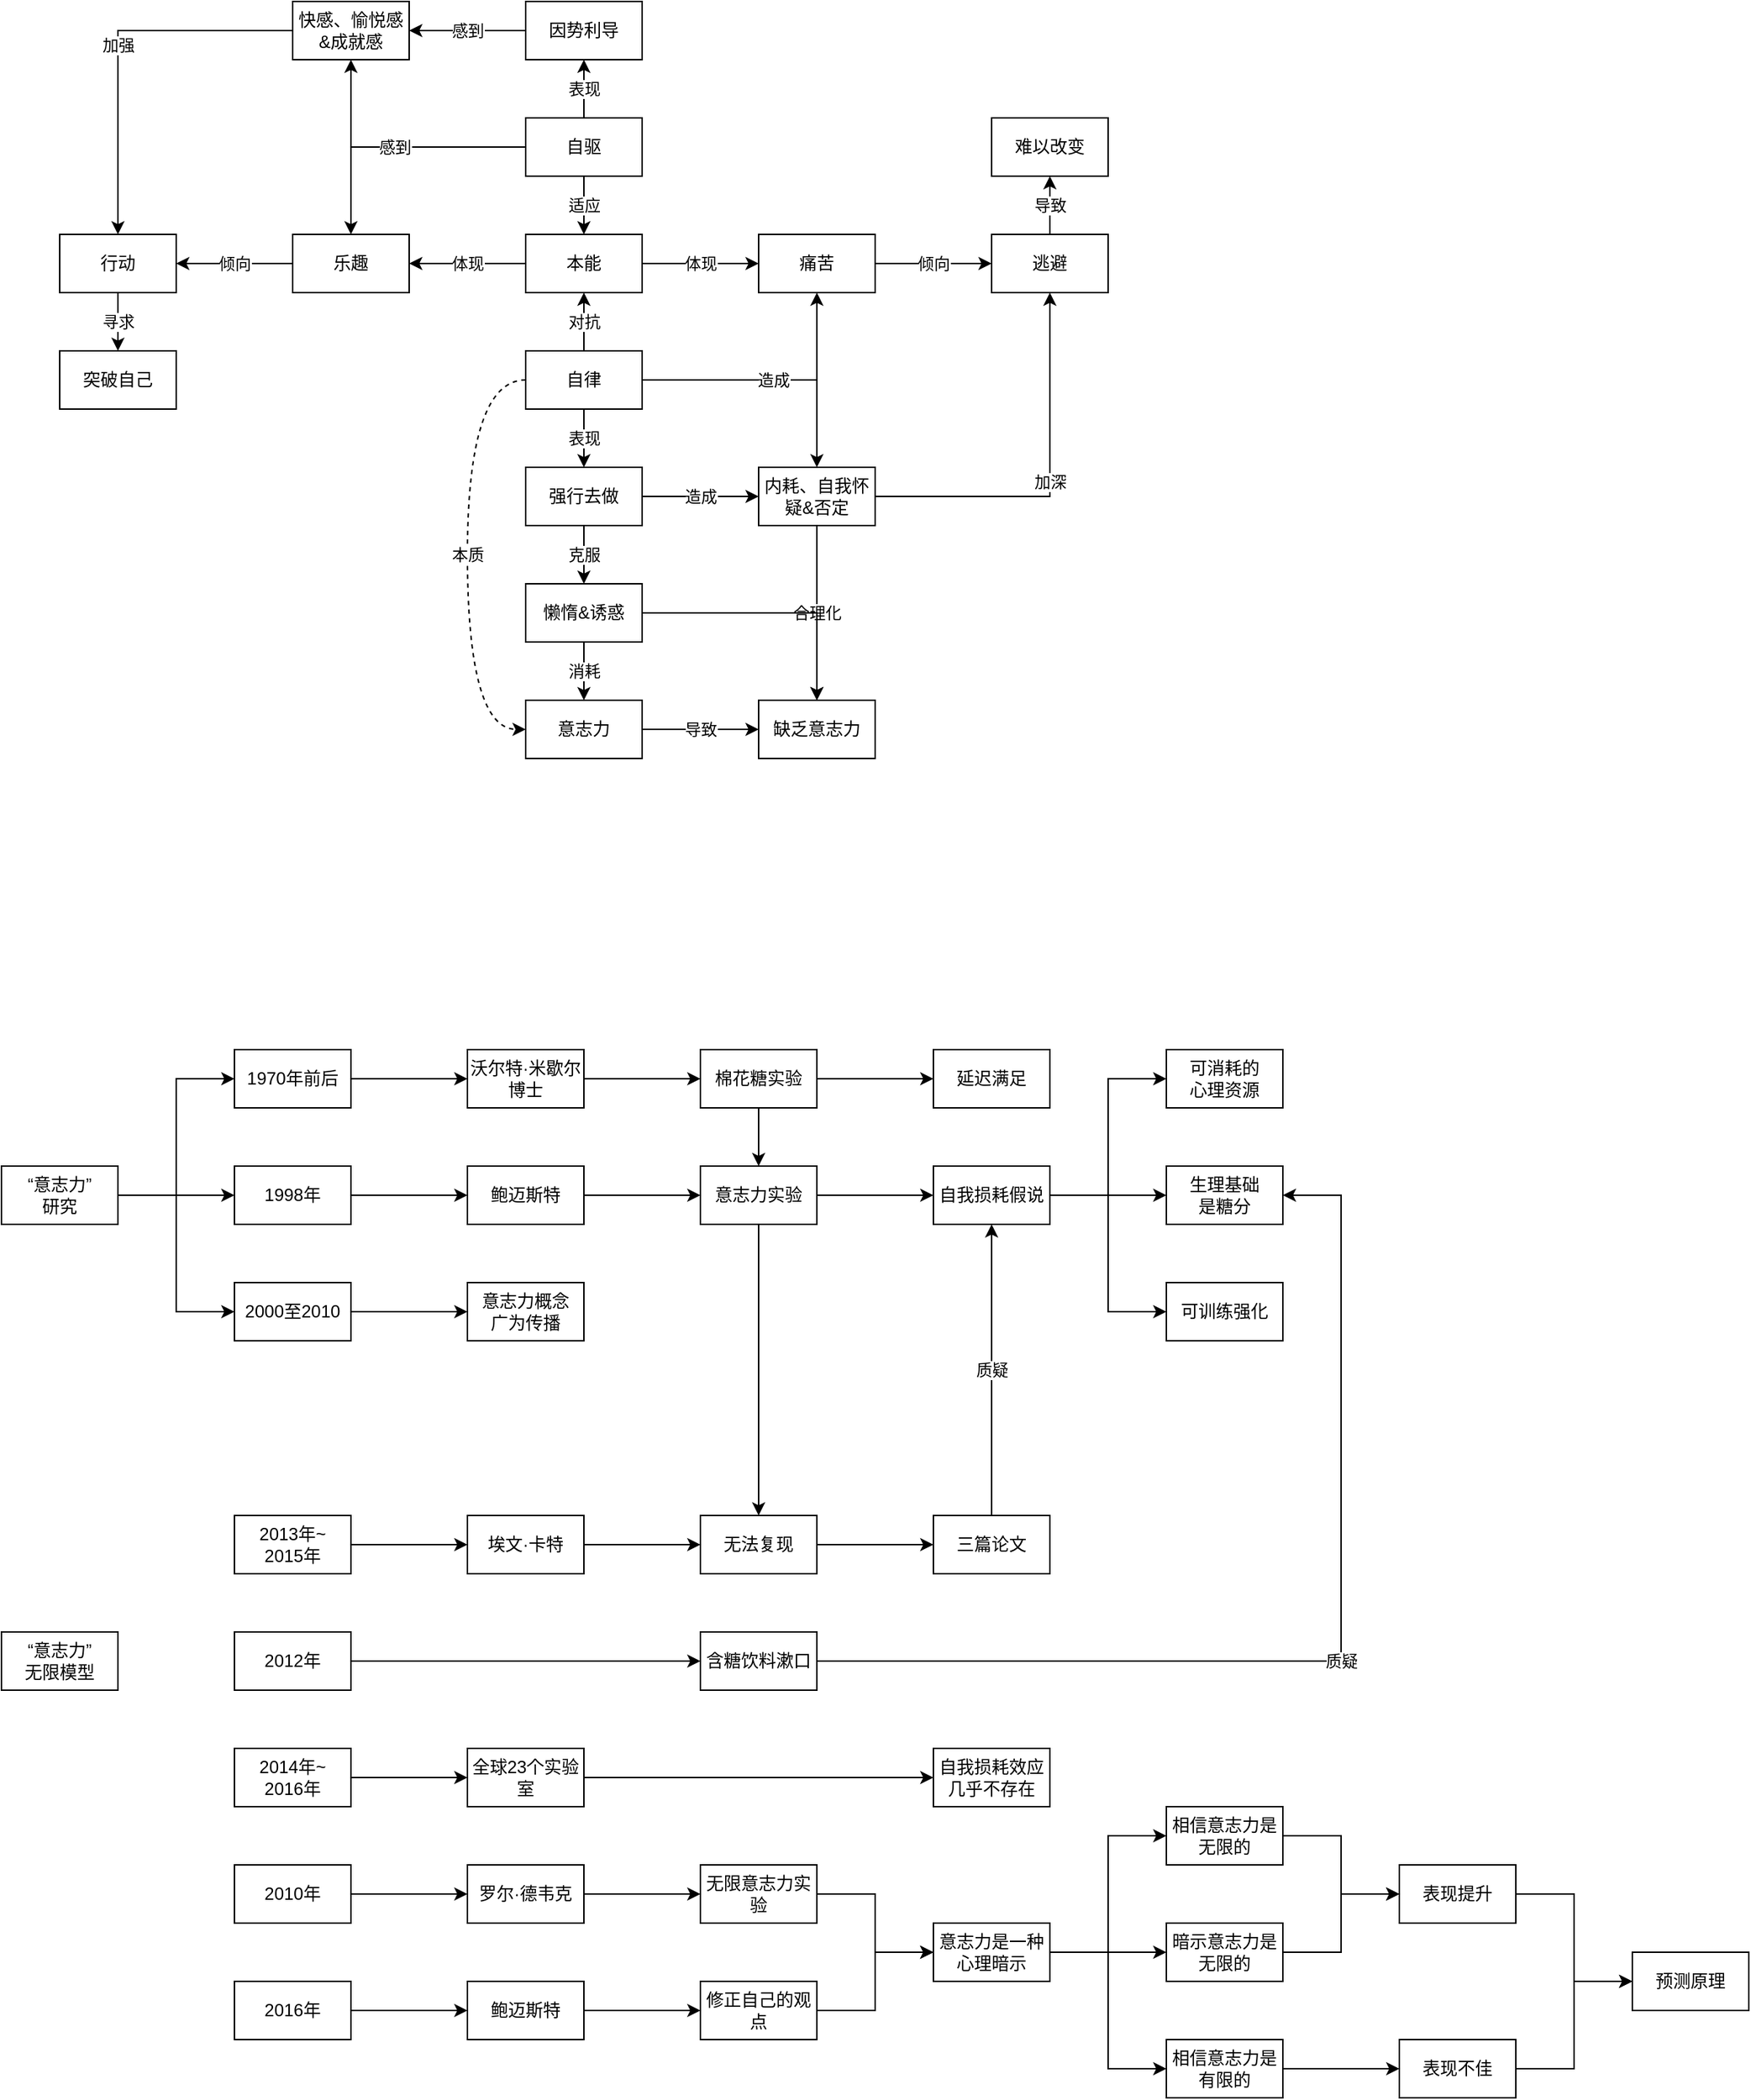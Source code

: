<mxfile version="23.1.7" type="github">
  <diagram name="第 1 页" id="vI0Hot8flg9EuHW8-VnE">
    <mxGraphModel dx="1434" dy="746" grid="1" gridSize="10" guides="1" tooltips="1" connect="1" arrows="1" fold="1" page="1" pageScale="1" pageWidth="827" pageHeight="1169" math="0" shadow="0">
      <root>
        <mxCell id="0" />
        <mxCell id="1" parent="0" />
        <mxCell id="5wOt3SKDSh1R5U5241EJ-4" value="体现" style="edgeStyle=orthogonalEdgeStyle;rounded=0;orthogonalLoop=1;jettySize=auto;html=1;" parent="1" source="5wOt3SKDSh1R5U5241EJ-1" target="5wOt3SKDSh1R5U5241EJ-2" edge="1">
          <mxGeometry relative="1" as="geometry" />
        </mxCell>
        <mxCell id="5wOt3SKDSh1R5U5241EJ-7" value="体现" style="edgeStyle=orthogonalEdgeStyle;rounded=0;orthogonalLoop=1;jettySize=auto;html=1;" parent="1" source="5wOt3SKDSh1R5U5241EJ-1" target="5wOt3SKDSh1R5U5241EJ-3" edge="1">
          <mxGeometry relative="1" as="geometry" />
        </mxCell>
        <mxCell id="5wOt3SKDSh1R5U5241EJ-1" value="本能" style="rounded=0;whiteSpace=wrap;html=1;" parent="1" vertex="1">
          <mxGeometry x="520" y="240" width="80" height="40" as="geometry" />
        </mxCell>
        <mxCell id="5wOt3SKDSh1R5U5241EJ-31" value="倾向" style="edgeStyle=orthogonalEdgeStyle;rounded=0;orthogonalLoop=1;jettySize=auto;html=1;" parent="1" source="5wOt3SKDSh1R5U5241EJ-2" target="5wOt3SKDSh1R5U5241EJ-5" edge="1">
          <mxGeometry relative="1" as="geometry" />
        </mxCell>
        <mxCell id="5wOt3SKDSh1R5U5241EJ-2" value="乐趣" style="rounded=0;whiteSpace=wrap;html=1;" parent="1" vertex="1">
          <mxGeometry x="360" y="240" width="80" height="40" as="geometry" />
        </mxCell>
        <mxCell id="5wOt3SKDSh1R5U5241EJ-9" value="倾向" style="edgeStyle=orthogonalEdgeStyle;rounded=0;orthogonalLoop=1;jettySize=auto;html=1;" parent="1" source="5wOt3SKDSh1R5U5241EJ-3" target="5wOt3SKDSh1R5U5241EJ-8" edge="1">
          <mxGeometry relative="1" as="geometry" />
        </mxCell>
        <mxCell id="5wOt3SKDSh1R5U5241EJ-3" value="痛苦" style="rounded=0;whiteSpace=wrap;html=1;" parent="1" vertex="1">
          <mxGeometry x="680" y="240" width="80" height="40" as="geometry" />
        </mxCell>
        <mxCell id="5wOt3SKDSh1R5U5241EJ-41" value="寻求" style="edgeStyle=orthogonalEdgeStyle;rounded=0;orthogonalLoop=1;jettySize=auto;html=1;" parent="1" source="5wOt3SKDSh1R5U5241EJ-5" target="5wOt3SKDSh1R5U5241EJ-26" edge="1">
          <mxGeometry relative="1" as="geometry" />
        </mxCell>
        <mxCell id="5wOt3SKDSh1R5U5241EJ-5" value="行动" style="rounded=0;whiteSpace=wrap;html=1;" parent="1" vertex="1">
          <mxGeometry x="200" y="240" width="80" height="40" as="geometry" />
        </mxCell>
        <mxCell id="5wOt3SKDSh1R5U5241EJ-23" value="导致" style="edgeStyle=orthogonalEdgeStyle;rounded=0;orthogonalLoop=1;jettySize=auto;html=1;" parent="1" source="5wOt3SKDSh1R5U5241EJ-8" target="5wOt3SKDSh1R5U5241EJ-22" edge="1">
          <mxGeometry relative="1" as="geometry" />
        </mxCell>
        <mxCell id="5wOt3SKDSh1R5U5241EJ-8" value="逃避" style="rounded=0;whiteSpace=wrap;html=1;" parent="1" vertex="1">
          <mxGeometry x="840" y="240" width="80" height="40" as="geometry" />
        </mxCell>
        <mxCell id="5wOt3SKDSh1R5U5241EJ-11" value="对抗" style="edgeStyle=orthogonalEdgeStyle;rounded=0;orthogonalLoop=1;jettySize=auto;html=1;entryX=0.5;entryY=1;entryDx=0;entryDy=0;" parent="1" source="5wOt3SKDSh1R5U5241EJ-10" target="5wOt3SKDSh1R5U5241EJ-1" edge="1">
          <mxGeometry relative="1" as="geometry" />
        </mxCell>
        <mxCell id="5wOt3SKDSh1R5U5241EJ-16" value="表现" style="edgeStyle=orthogonalEdgeStyle;rounded=0;orthogonalLoop=1;jettySize=auto;html=1;" parent="1" source="5wOt3SKDSh1R5U5241EJ-10" target="5wOt3SKDSh1R5U5241EJ-15" edge="1">
          <mxGeometry relative="1" as="geometry" />
        </mxCell>
        <mxCell id="5wOt3SKDSh1R5U5241EJ-19" style="edgeStyle=orthogonalEdgeStyle;rounded=0;orthogonalLoop=1;jettySize=auto;html=1;" parent="1" source="5wOt3SKDSh1R5U5241EJ-10" target="5wOt3SKDSh1R5U5241EJ-3" edge="1">
          <mxGeometry relative="1" as="geometry" />
        </mxCell>
        <mxCell id="5wOt3SKDSh1R5U5241EJ-20" value="造成" style="edgeStyle=orthogonalEdgeStyle;rounded=0;orthogonalLoop=1;jettySize=auto;html=1;" parent="1" source="5wOt3SKDSh1R5U5241EJ-10" target="5wOt3SKDSh1R5U5241EJ-17" edge="1">
          <mxGeometry relative="1" as="geometry" />
        </mxCell>
        <mxCell id="5wOt3SKDSh1R5U5241EJ-56" value="本质" style="edgeStyle=orthogonalEdgeStyle;rounded=0;orthogonalLoop=1;jettySize=auto;html=1;entryX=0;entryY=0.5;entryDx=0;entryDy=0;curved=1;dashed=1;exitX=0;exitY=0.5;exitDx=0;exitDy=0;" parent="1" source="5wOt3SKDSh1R5U5241EJ-10" target="5wOt3SKDSh1R5U5241EJ-42" edge="1">
          <mxGeometry relative="1" as="geometry">
            <Array as="points">
              <mxPoint x="480" y="340" />
              <mxPoint x="480" y="580" />
            </Array>
          </mxGeometry>
        </mxCell>
        <mxCell id="5wOt3SKDSh1R5U5241EJ-10" value="自律" style="rounded=0;whiteSpace=wrap;html=1;" parent="1" vertex="1">
          <mxGeometry x="520" y="320" width="80" height="40" as="geometry" />
        </mxCell>
        <mxCell id="5wOt3SKDSh1R5U5241EJ-40" value="造成" style="edgeStyle=orthogonalEdgeStyle;rounded=0;orthogonalLoop=1;jettySize=auto;html=1;" parent="1" source="5wOt3SKDSh1R5U5241EJ-15" target="5wOt3SKDSh1R5U5241EJ-17" edge="1">
          <mxGeometry relative="1" as="geometry" />
        </mxCell>
        <mxCell id="5wOt3SKDSh1R5U5241EJ-50" value="克服" style="edgeStyle=orthogonalEdgeStyle;rounded=0;orthogonalLoop=1;jettySize=auto;html=1;" parent="1" source="5wOt3SKDSh1R5U5241EJ-15" target="5wOt3SKDSh1R5U5241EJ-45" edge="1">
          <mxGeometry relative="1" as="geometry" />
        </mxCell>
        <mxCell id="5wOt3SKDSh1R5U5241EJ-15" value="强行去做" style="rounded=0;whiteSpace=wrap;html=1;" parent="1" vertex="1">
          <mxGeometry x="520" y="400" width="80" height="40" as="geometry" />
        </mxCell>
        <mxCell id="5wOt3SKDSh1R5U5241EJ-30" value="加深" style="edgeStyle=orthogonalEdgeStyle;rounded=0;orthogonalLoop=1;jettySize=auto;html=1;entryX=0.5;entryY=1;entryDx=0;entryDy=0;" parent="1" source="5wOt3SKDSh1R5U5241EJ-17" target="5wOt3SKDSh1R5U5241EJ-8" edge="1">
          <mxGeometry relative="1" as="geometry" />
        </mxCell>
        <mxCell id="5wOt3SKDSh1R5U5241EJ-53" value="合理化" style="edgeStyle=orthogonalEdgeStyle;rounded=0;orthogonalLoop=1;jettySize=auto;html=1;" parent="1" source="5wOt3SKDSh1R5U5241EJ-17" target="5wOt3SKDSh1R5U5241EJ-52" edge="1">
          <mxGeometry relative="1" as="geometry" />
        </mxCell>
        <mxCell id="5wOt3SKDSh1R5U5241EJ-17" value="内耗、自我怀疑&amp;amp;否定" style="rounded=0;whiteSpace=wrap;html=1;" parent="1" vertex="1">
          <mxGeometry x="680" y="400" width="80" height="40" as="geometry" />
        </mxCell>
        <mxCell id="5wOt3SKDSh1R5U5241EJ-22" value="难以改变" style="rounded=0;whiteSpace=wrap;html=1;" parent="1" vertex="1">
          <mxGeometry x="840" y="160" width="80" height="40" as="geometry" />
        </mxCell>
        <mxCell id="5wOt3SKDSh1R5U5241EJ-25" value="适应" style="edgeStyle=orthogonalEdgeStyle;rounded=0;orthogonalLoop=1;jettySize=auto;html=1;" parent="1" source="5wOt3SKDSh1R5U5241EJ-24" target="5wOt3SKDSh1R5U5241EJ-1" edge="1">
          <mxGeometry relative="1" as="geometry" />
        </mxCell>
        <mxCell id="5wOt3SKDSh1R5U5241EJ-29" value="表现" style="edgeStyle=orthogonalEdgeStyle;rounded=0;orthogonalLoop=1;jettySize=auto;html=1;" parent="1" source="5wOt3SKDSh1R5U5241EJ-24" target="5wOt3SKDSh1R5U5241EJ-28" edge="1">
          <mxGeometry relative="1" as="geometry" />
        </mxCell>
        <mxCell id="5wOt3SKDSh1R5U5241EJ-34" style="edgeStyle=orthogonalEdgeStyle;rounded=0;orthogonalLoop=1;jettySize=auto;html=1;" parent="1" source="5wOt3SKDSh1R5U5241EJ-24" target="5wOt3SKDSh1R5U5241EJ-33" edge="1">
          <mxGeometry relative="1" as="geometry" />
        </mxCell>
        <mxCell id="5wOt3SKDSh1R5U5241EJ-35" value="感到" style="edgeStyle=orthogonalEdgeStyle;rounded=0;orthogonalLoop=1;jettySize=auto;html=1;" parent="1" source="5wOt3SKDSh1R5U5241EJ-24" target="5wOt3SKDSh1R5U5241EJ-2" edge="1">
          <mxGeometry relative="1" as="geometry" />
        </mxCell>
        <mxCell id="5wOt3SKDSh1R5U5241EJ-24" value="自驱" style="rounded=0;whiteSpace=wrap;html=1;" parent="1" vertex="1">
          <mxGeometry x="520" y="160" width="80" height="40" as="geometry" />
        </mxCell>
        <mxCell id="5wOt3SKDSh1R5U5241EJ-26" value="突破自己" style="rounded=0;whiteSpace=wrap;html=1;" parent="1" vertex="1">
          <mxGeometry x="200" y="320" width="80" height="40" as="geometry" />
        </mxCell>
        <mxCell id="5wOt3SKDSh1R5U5241EJ-39" value="感到" style="edgeStyle=orthogonalEdgeStyle;rounded=0;orthogonalLoop=1;jettySize=auto;html=1;" parent="1" source="5wOt3SKDSh1R5U5241EJ-28" target="5wOt3SKDSh1R5U5241EJ-33" edge="1">
          <mxGeometry relative="1" as="geometry">
            <mxPoint as="offset" />
          </mxGeometry>
        </mxCell>
        <mxCell id="5wOt3SKDSh1R5U5241EJ-28" value="因势利导" style="rounded=0;whiteSpace=wrap;html=1;" parent="1" vertex="1">
          <mxGeometry x="520" y="80" width="80" height="40" as="geometry" />
        </mxCell>
        <mxCell id="5wOt3SKDSh1R5U5241EJ-37" value="加强" style="edgeStyle=orthogonalEdgeStyle;rounded=0;orthogonalLoop=1;jettySize=auto;html=1;entryX=0.5;entryY=0;entryDx=0;entryDy=0;" parent="1" source="5wOt3SKDSh1R5U5241EJ-33" target="5wOt3SKDSh1R5U5241EJ-5" edge="1">
          <mxGeometry relative="1" as="geometry" />
        </mxCell>
        <mxCell id="5wOt3SKDSh1R5U5241EJ-33" value="快感、愉悦感&amp;amp;成就感" style="rounded=0;whiteSpace=wrap;html=1;" parent="1" vertex="1">
          <mxGeometry x="360" y="80" width="80" height="40" as="geometry" />
        </mxCell>
        <mxCell id="5wOt3SKDSh1R5U5241EJ-54" value="导致" style="edgeStyle=orthogonalEdgeStyle;rounded=0;orthogonalLoop=1;jettySize=auto;html=1;" parent="1" source="5wOt3SKDSh1R5U5241EJ-42" target="5wOt3SKDSh1R5U5241EJ-52" edge="1">
          <mxGeometry relative="1" as="geometry" />
        </mxCell>
        <mxCell id="5wOt3SKDSh1R5U5241EJ-42" value="意志力" style="rounded=0;whiteSpace=wrap;html=1;" parent="1" vertex="1">
          <mxGeometry x="520" y="560" width="80" height="40" as="geometry" />
        </mxCell>
        <mxCell id="5wOt3SKDSh1R5U5241EJ-51" value="消耗" style="edgeStyle=orthogonalEdgeStyle;rounded=0;orthogonalLoop=1;jettySize=auto;html=1;entryX=0.5;entryY=0;entryDx=0;entryDy=0;" parent="1" source="5wOt3SKDSh1R5U5241EJ-45" target="5wOt3SKDSh1R5U5241EJ-42" edge="1">
          <mxGeometry relative="1" as="geometry" />
        </mxCell>
        <mxCell id="5wOt3SKDSh1R5U5241EJ-57" style="edgeStyle=orthogonalEdgeStyle;rounded=0;orthogonalLoop=1;jettySize=auto;html=1;entryX=0.5;entryY=0;entryDx=0;entryDy=0;" parent="1" source="5wOt3SKDSh1R5U5241EJ-45" target="5wOt3SKDSh1R5U5241EJ-52" edge="1">
          <mxGeometry relative="1" as="geometry" />
        </mxCell>
        <mxCell id="5wOt3SKDSh1R5U5241EJ-45" value="懒惰&amp;amp;诱惑" style="rounded=0;whiteSpace=wrap;html=1;" parent="1" vertex="1">
          <mxGeometry x="520" y="480" width="80" height="40" as="geometry" />
        </mxCell>
        <mxCell id="5wOt3SKDSh1R5U5241EJ-52" value="缺乏意志力" style="rounded=0;whiteSpace=wrap;html=1;" parent="1" vertex="1">
          <mxGeometry x="680" y="560" width="80" height="40" as="geometry" />
        </mxCell>
        <mxCell id="r_JY-nAluyDko84ScY_F-2" style="edgeStyle=orthogonalEdgeStyle;rounded=0;orthogonalLoop=1;jettySize=auto;html=1;entryX=0;entryY=0.5;entryDx=0;entryDy=0;" edge="1" parent="1" source="5wOt3SKDSh1R5U5241EJ-58" target="5wOt3SKDSh1R5U5241EJ-59">
          <mxGeometry relative="1" as="geometry" />
        </mxCell>
        <mxCell id="r_JY-nAluyDko84ScY_F-3" style="edgeStyle=orthogonalEdgeStyle;rounded=0;orthogonalLoop=1;jettySize=auto;html=1;" edge="1" parent="1" source="5wOt3SKDSh1R5U5241EJ-58" target="5wOt3SKDSh1R5U5241EJ-60">
          <mxGeometry relative="1" as="geometry" />
        </mxCell>
        <mxCell id="r_JY-nAluyDko84ScY_F-4" style="edgeStyle=orthogonalEdgeStyle;rounded=0;orthogonalLoop=1;jettySize=auto;html=1;entryX=0;entryY=0.5;entryDx=0;entryDy=0;" edge="1" parent="1" source="5wOt3SKDSh1R5U5241EJ-58" target="5wOt3SKDSh1R5U5241EJ-61">
          <mxGeometry relative="1" as="geometry" />
        </mxCell>
        <mxCell id="5wOt3SKDSh1R5U5241EJ-58" value="“意志力”&lt;br&gt;研究" style="rounded=0;whiteSpace=wrap;html=1;" parent="1" vertex="1">
          <mxGeometry x="160" y="880" width="80" height="40" as="geometry" />
        </mxCell>
        <mxCell id="5wOt3SKDSh1R5U5241EJ-73" style="edgeStyle=orthogonalEdgeStyle;rounded=0;orthogonalLoop=1;jettySize=auto;html=1;" parent="1" source="5wOt3SKDSh1R5U5241EJ-59" target="5wOt3SKDSh1R5U5241EJ-62" edge="1">
          <mxGeometry relative="1" as="geometry" />
        </mxCell>
        <mxCell id="5wOt3SKDSh1R5U5241EJ-59" value="1970年前后" style="rounded=0;whiteSpace=wrap;html=1;" parent="1" vertex="1">
          <mxGeometry x="320" y="800" width="80" height="40" as="geometry" />
        </mxCell>
        <mxCell id="5wOt3SKDSh1R5U5241EJ-70" style="edgeStyle=orthogonalEdgeStyle;rounded=0;orthogonalLoop=1;jettySize=auto;html=1;" parent="1" source="5wOt3SKDSh1R5U5241EJ-60" target="5wOt3SKDSh1R5U5241EJ-65" edge="1">
          <mxGeometry relative="1" as="geometry" />
        </mxCell>
        <mxCell id="5wOt3SKDSh1R5U5241EJ-60" value="1998年" style="rounded=0;whiteSpace=wrap;html=1;" parent="1" vertex="1">
          <mxGeometry x="320" y="880" width="80" height="40" as="geometry" />
        </mxCell>
        <mxCell id="5wOt3SKDSh1R5U5241EJ-69" style="edgeStyle=orthogonalEdgeStyle;rounded=0;orthogonalLoop=1;jettySize=auto;html=1;entryX=0;entryY=0.5;entryDx=0;entryDy=0;" parent="1" source="5wOt3SKDSh1R5U5241EJ-61" target="5wOt3SKDSh1R5U5241EJ-68" edge="1">
          <mxGeometry relative="1" as="geometry" />
        </mxCell>
        <mxCell id="5wOt3SKDSh1R5U5241EJ-61" value="2000至2010" style="rounded=0;whiteSpace=wrap;html=1;" parent="1" vertex="1">
          <mxGeometry x="320" y="960" width="80" height="40" as="geometry" />
        </mxCell>
        <mxCell id="5wOt3SKDSh1R5U5241EJ-74" style="edgeStyle=orthogonalEdgeStyle;rounded=0;orthogonalLoop=1;jettySize=auto;html=1;" parent="1" source="5wOt3SKDSh1R5U5241EJ-62" target="5wOt3SKDSh1R5U5241EJ-63" edge="1">
          <mxGeometry relative="1" as="geometry" />
        </mxCell>
        <mxCell id="5wOt3SKDSh1R5U5241EJ-62" value="沃尔特·米歇尔博士" style="rounded=0;whiteSpace=wrap;html=1;" parent="1" vertex="1">
          <mxGeometry x="480" y="800" width="80" height="40" as="geometry" />
        </mxCell>
        <mxCell id="5wOt3SKDSh1R5U5241EJ-75" style="edgeStyle=orthogonalEdgeStyle;rounded=0;orthogonalLoop=1;jettySize=auto;html=1;" parent="1" source="5wOt3SKDSh1R5U5241EJ-63" target="5wOt3SKDSh1R5U5241EJ-64" edge="1">
          <mxGeometry relative="1" as="geometry" />
        </mxCell>
        <mxCell id="5wOt3SKDSh1R5U5241EJ-76" style="edgeStyle=orthogonalEdgeStyle;rounded=0;orthogonalLoop=1;jettySize=auto;html=1;" parent="1" source="5wOt3SKDSh1R5U5241EJ-63" target="5wOt3SKDSh1R5U5241EJ-67" edge="1">
          <mxGeometry relative="1" as="geometry" />
        </mxCell>
        <mxCell id="5wOt3SKDSh1R5U5241EJ-63" value="棉花糖实验" style="rounded=0;whiteSpace=wrap;html=1;" parent="1" vertex="1">
          <mxGeometry x="640" y="800" width="80" height="40" as="geometry" />
        </mxCell>
        <mxCell id="5wOt3SKDSh1R5U5241EJ-64" value="延迟满足" style="rounded=0;whiteSpace=wrap;html=1;" parent="1" vertex="1">
          <mxGeometry x="800" y="800" width="80" height="40" as="geometry" />
        </mxCell>
        <mxCell id="5wOt3SKDSh1R5U5241EJ-71" style="edgeStyle=orthogonalEdgeStyle;rounded=0;orthogonalLoop=1;jettySize=auto;html=1;entryX=0;entryY=0.5;entryDx=0;entryDy=0;" parent="1" source="5wOt3SKDSh1R5U5241EJ-65" target="5wOt3SKDSh1R5U5241EJ-67" edge="1">
          <mxGeometry relative="1" as="geometry" />
        </mxCell>
        <mxCell id="5wOt3SKDSh1R5U5241EJ-65" value="鲍迈斯特" style="rounded=0;whiteSpace=wrap;html=1;" parent="1" vertex="1">
          <mxGeometry x="480" y="880" width="80" height="40" as="geometry" />
        </mxCell>
        <mxCell id="5wOt3SKDSh1R5U5241EJ-81" style="edgeStyle=orthogonalEdgeStyle;rounded=0;orthogonalLoop=1;jettySize=auto;html=1;entryX=0;entryY=0.5;entryDx=0;entryDy=0;" parent="1" source="5wOt3SKDSh1R5U5241EJ-66" target="5wOt3SKDSh1R5U5241EJ-78" edge="1">
          <mxGeometry relative="1" as="geometry" />
        </mxCell>
        <mxCell id="5wOt3SKDSh1R5U5241EJ-82" style="edgeStyle=orthogonalEdgeStyle;rounded=0;orthogonalLoop=1;jettySize=auto;html=1;" parent="1" source="5wOt3SKDSh1R5U5241EJ-66" target="5wOt3SKDSh1R5U5241EJ-79" edge="1">
          <mxGeometry relative="1" as="geometry" />
        </mxCell>
        <mxCell id="5wOt3SKDSh1R5U5241EJ-83" style="edgeStyle=orthogonalEdgeStyle;rounded=0;orthogonalLoop=1;jettySize=auto;html=1;entryX=0;entryY=0.5;entryDx=0;entryDy=0;" parent="1" source="5wOt3SKDSh1R5U5241EJ-66" target="5wOt3SKDSh1R5U5241EJ-80" edge="1">
          <mxGeometry relative="1" as="geometry" />
        </mxCell>
        <mxCell id="5wOt3SKDSh1R5U5241EJ-66" value="自我损耗假说" style="rounded=0;whiteSpace=wrap;html=1;" parent="1" vertex="1">
          <mxGeometry x="800" y="880" width="80" height="40" as="geometry" />
        </mxCell>
        <mxCell id="5wOt3SKDSh1R5U5241EJ-72" style="edgeStyle=orthogonalEdgeStyle;rounded=0;orthogonalLoop=1;jettySize=auto;html=1;entryX=0;entryY=0.5;entryDx=0;entryDy=0;" parent="1" source="5wOt3SKDSh1R5U5241EJ-67" target="5wOt3SKDSh1R5U5241EJ-66" edge="1">
          <mxGeometry relative="1" as="geometry" />
        </mxCell>
        <mxCell id="r_JY-nAluyDko84ScY_F-9" style="edgeStyle=orthogonalEdgeStyle;rounded=0;orthogonalLoop=1;jettySize=auto;html=1;" edge="1" parent="1" source="5wOt3SKDSh1R5U5241EJ-67" target="r_JY-nAluyDko84ScY_F-7">
          <mxGeometry relative="1" as="geometry" />
        </mxCell>
        <mxCell id="5wOt3SKDSh1R5U5241EJ-67" value="意志力实验" style="rounded=0;whiteSpace=wrap;html=1;" parent="1" vertex="1">
          <mxGeometry x="640" y="880" width="80" height="40" as="geometry" />
        </mxCell>
        <mxCell id="5wOt3SKDSh1R5U5241EJ-68" value="意志力概念&lt;br&gt;广为传播" style="rounded=0;whiteSpace=wrap;html=1;" parent="1" vertex="1">
          <mxGeometry x="480" y="960" width="80" height="40" as="geometry" />
        </mxCell>
        <mxCell id="5wOt3SKDSh1R5U5241EJ-78" value="可消耗的&lt;br&gt;心理资源" style="rounded=0;whiteSpace=wrap;html=1;" parent="1" vertex="1">
          <mxGeometry x="960" y="800" width="80" height="40" as="geometry" />
        </mxCell>
        <mxCell id="5wOt3SKDSh1R5U5241EJ-79" value="生理基础&lt;br&gt;是糖分" style="rounded=0;whiteSpace=wrap;html=1;" parent="1" vertex="1">
          <mxGeometry x="960" y="880" width="80" height="40" as="geometry" />
        </mxCell>
        <mxCell id="5wOt3SKDSh1R5U5241EJ-80" value="可训练强化" style="rounded=0;whiteSpace=wrap;html=1;" parent="1" vertex="1">
          <mxGeometry x="960" y="960" width="80" height="40" as="geometry" />
        </mxCell>
        <mxCell id="r_JY-nAluyDko84ScY_F-1" value="“意志力”&lt;br&gt;无限模型" style="rounded=0;whiteSpace=wrap;html=1;" vertex="1" parent="1">
          <mxGeometry x="160" y="1200" width="80" height="40" as="geometry" />
        </mxCell>
        <mxCell id="r_JY-nAluyDko84ScY_F-11" style="edgeStyle=orthogonalEdgeStyle;rounded=0;orthogonalLoop=1;jettySize=auto;html=1;entryX=0;entryY=0.5;entryDx=0;entryDy=0;" edge="1" parent="1" source="r_JY-nAluyDko84ScY_F-5" target="r_JY-nAluyDko84ScY_F-6">
          <mxGeometry relative="1" as="geometry" />
        </mxCell>
        <mxCell id="r_JY-nAluyDko84ScY_F-5" value="2013年~&lt;br&gt;2015年" style="rounded=0;whiteSpace=wrap;html=1;" vertex="1" parent="1">
          <mxGeometry x="320" y="1120" width="80" height="40" as="geometry" />
        </mxCell>
        <mxCell id="r_JY-nAluyDko84ScY_F-10" style="edgeStyle=orthogonalEdgeStyle;rounded=0;orthogonalLoop=1;jettySize=auto;html=1;entryX=0;entryY=0.5;entryDx=0;entryDy=0;" edge="1" parent="1" source="r_JY-nAluyDko84ScY_F-6" target="r_JY-nAluyDko84ScY_F-7">
          <mxGeometry relative="1" as="geometry" />
        </mxCell>
        <mxCell id="r_JY-nAluyDko84ScY_F-6" value="埃文·卡特" style="rounded=0;whiteSpace=wrap;html=1;" vertex="1" parent="1">
          <mxGeometry x="480" y="1120" width="80" height="40" as="geometry" />
        </mxCell>
        <mxCell id="r_JY-nAluyDko84ScY_F-12" style="edgeStyle=orthogonalEdgeStyle;rounded=0;orthogonalLoop=1;jettySize=auto;html=1;" edge="1" parent="1" source="r_JY-nAluyDko84ScY_F-7" target="r_JY-nAluyDko84ScY_F-8">
          <mxGeometry relative="1" as="geometry" />
        </mxCell>
        <mxCell id="r_JY-nAluyDko84ScY_F-7" value="无法复现" style="rounded=0;whiteSpace=wrap;html=1;" vertex="1" parent="1">
          <mxGeometry x="640" y="1120" width="80" height="40" as="geometry" />
        </mxCell>
        <mxCell id="r_JY-nAluyDko84ScY_F-13" value="质疑" style="edgeStyle=orthogonalEdgeStyle;rounded=0;orthogonalLoop=1;jettySize=auto;html=1;entryX=0.5;entryY=1;entryDx=0;entryDy=0;" edge="1" parent="1" source="r_JY-nAluyDko84ScY_F-8" target="5wOt3SKDSh1R5U5241EJ-66">
          <mxGeometry relative="1" as="geometry" />
        </mxCell>
        <mxCell id="r_JY-nAluyDko84ScY_F-8" value="三篇论文" style="rounded=0;whiteSpace=wrap;html=1;" vertex="1" parent="1">
          <mxGeometry x="800" y="1120" width="80" height="40" as="geometry" />
        </mxCell>
        <mxCell id="r_JY-nAluyDko84ScY_F-20" style="edgeStyle=orthogonalEdgeStyle;rounded=0;orthogonalLoop=1;jettySize=auto;html=1;entryX=0;entryY=0.5;entryDx=0;entryDy=0;" edge="1" parent="1" source="r_JY-nAluyDko84ScY_F-15" target="r_JY-nAluyDko84ScY_F-16">
          <mxGeometry relative="1" as="geometry" />
        </mxCell>
        <mxCell id="r_JY-nAluyDko84ScY_F-15" value="2012年" style="rounded=0;whiteSpace=wrap;html=1;" vertex="1" parent="1">
          <mxGeometry x="320" y="1200" width="80" height="40" as="geometry" />
        </mxCell>
        <mxCell id="r_JY-nAluyDko84ScY_F-21" value="质疑" style="edgeStyle=orthogonalEdgeStyle;rounded=0;orthogonalLoop=1;jettySize=auto;html=1;entryX=1;entryY=0.5;entryDx=0;entryDy=0;" edge="1" parent="1" source="r_JY-nAluyDko84ScY_F-16" target="5wOt3SKDSh1R5U5241EJ-79">
          <mxGeometry relative="1" as="geometry">
            <Array as="points">
              <mxPoint x="1080" y="1220" />
              <mxPoint x="1080" y="900" />
            </Array>
          </mxGeometry>
        </mxCell>
        <mxCell id="r_JY-nAluyDko84ScY_F-16" value="含糖饮料漱口" style="rounded=0;whiteSpace=wrap;html=1;" vertex="1" parent="1">
          <mxGeometry x="640" y="1200" width="80" height="40" as="geometry" />
        </mxCell>
        <mxCell id="r_JY-nAluyDko84ScY_F-25" style="edgeStyle=orthogonalEdgeStyle;rounded=0;orthogonalLoop=1;jettySize=auto;html=1;entryX=0;entryY=0.5;entryDx=0;entryDy=0;" edge="1" parent="1" source="r_JY-nAluyDko84ScY_F-22" target="r_JY-nAluyDko84ScY_F-23">
          <mxGeometry relative="1" as="geometry" />
        </mxCell>
        <mxCell id="r_JY-nAluyDko84ScY_F-22" value="2014年~&lt;br&gt;2016年" style="rounded=0;whiteSpace=wrap;html=1;" vertex="1" parent="1">
          <mxGeometry x="320" y="1280" width="80" height="40" as="geometry" />
        </mxCell>
        <mxCell id="r_JY-nAluyDko84ScY_F-26" style="edgeStyle=orthogonalEdgeStyle;rounded=0;orthogonalLoop=1;jettySize=auto;html=1;" edge="1" parent="1" source="r_JY-nAluyDko84ScY_F-23" target="r_JY-nAluyDko84ScY_F-24">
          <mxGeometry relative="1" as="geometry" />
        </mxCell>
        <mxCell id="r_JY-nAluyDko84ScY_F-23" value="全球23个实验室" style="rounded=0;whiteSpace=wrap;html=1;" vertex="1" parent="1">
          <mxGeometry x="480" y="1280" width="80" height="40" as="geometry" />
        </mxCell>
        <mxCell id="r_JY-nAluyDko84ScY_F-24" value="自我损耗效应几乎不存在" style="rounded=0;whiteSpace=wrap;html=1;" vertex="1" parent="1">
          <mxGeometry x="800" y="1280" width="80" height="40" as="geometry" />
        </mxCell>
        <mxCell id="r_JY-nAluyDko84ScY_F-29" style="edgeStyle=orthogonalEdgeStyle;rounded=0;orthogonalLoop=1;jettySize=auto;html=1;" edge="1" parent="1" source="r_JY-nAluyDko84ScY_F-27" target="r_JY-nAluyDko84ScY_F-28">
          <mxGeometry relative="1" as="geometry" />
        </mxCell>
        <mxCell id="r_JY-nAluyDko84ScY_F-27" value="2010年" style="rounded=0;whiteSpace=wrap;html=1;" vertex="1" parent="1">
          <mxGeometry x="320" y="1360" width="80" height="40" as="geometry" />
        </mxCell>
        <mxCell id="r_JY-nAluyDko84ScY_F-31" style="edgeStyle=orthogonalEdgeStyle;rounded=0;orthogonalLoop=1;jettySize=auto;html=1;entryX=0;entryY=0.5;entryDx=0;entryDy=0;" edge="1" parent="1" source="r_JY-nAluyDko84ScY_F-28" target="r_JY-nAluyDko84ScY_F-30">
          <mxGeometry relative="1" as="geometry" />
        </mxCell>
        <mxCell id="r_JY-nAluyDko84ScY_F-28" value="罗尔·德韦克" style="rounded=0;whiteSpace=wrap;html=1;" vertex="1" parent="1">
          <mxGeometry x="480" y="1360" width="80" height="40" as="geometry" />
        </mxCell>
        <mxCell id="r_JY-nAluyDko84ScY_F-33" style="edgeStyle=orthogonalEdgeStyle;rounded=0;orthogonalLoop=1;jettySize=auto;html=1;" edge="1" parent="1" source="r_JY-nAluyDko84ScY_F-30" target="r_JY-nAluyDko84ScY_F-32">
          <mxGeometry relative="1" as="geometry" />
        </mxCell>
        <mxCell id="r_JY-nAluyDko84ScY_F-30" value="无限意志力实验" style="rounded=0;whiteSpace=wrap;html=1;" vertex="1" parent="1">
          <mxGeometry x="640" y="1360" width="80" height="40" as="geometry" />
        </mxCell>
        <mxCell id="r_JY-nAluyDko84ScY_F-37" style="edgeStyle=orthogonalEdgeStyle;rounded=0;orthogonalLoop=1;jettySize=auto;html=1;entryX=0;entryY=0.5;entryDx=0;entryDy=0;" edge="1" parent="1" source="r_JY-nAluyDko84ScY_F-32" target="r_JY-nAluyDko84ScY_F-34">
          <mxGeometry relative="1" as="geometry" />
        </mxCell>
        <mxCell id="r_JY-nAluyDko84ScY_F-38" style="edgeStyle=orthogonalEdgeStyle;rounded=0;orthogonalLoop=1;jettySize=auto;html=1;" edge="1" parent="1" source="r_JY-nAluyDko84ScY_F-32" target="r_JY-nAluyDko84ScY_F-35">
          <mxGeometry relative="1" as="geometry" />
        </mxCell>
        <mxCell id="r_JY-nAluyDko84ScY_F-39" style="edgeStyle=orthogonalEdgeStyle;rounded=0;orthogonalLoop=1;jettySize=auto;html=1;entryX=0;entryY=0.5;entryDx=0;entryDy=0;" edge="1" parent="1" source="r_JY-nAluyDko84ScY_F-32" target="r_JY-nAluyDko84ScY_F-36">
          <mxGeometry relative="1" as="geometry" />
        </mxCell>
        <mxCell id="r_JY-nAluyDko84ScY_F-32" value="意志力是一种心理暗示" style="rounded=0;whiteSpace=wrap;html=1;" vertex="1" parent="1">
          <mxGeometry x="800" y="1400" width="80" height="40" as="geometry" />
        </mxCell>
        <mxCell id="r_JY-nAluyDko84ScY_F-42" style="edgeStyle=orthogonalEdgeStyle;rounded=0;orthogonalLoop=1;jettySize=auto;html=1;entryX=0;entryY=0.5;entryDx=0;entryDy=0;" edge="1" parent="1" source="r_JY-nAluyDko84ScY_F-34" target="r_JY-nAluyDko84ScY_F-40">
          <mxGeometry relative="1" as="geometry" />
        </mxCell>
        <mxCell id="r_JY-nAluyDko84ScY_F-34" value="相信意志力是无限的" style="rounded=0;whiteSpace=wrap;html=1;" vertex="1" parent="1">
          <mxGeometry x="960" y="1320" width="80" height="40" as="geometry" />
        </mxCell>
        <mxCell id="r_JY-nAluyDko84ScY_F-41" style="edgeStyle=orthogonalEdgeStyle;rounded=0;orthogonalLoop=1;jettySize=auto;html=1;" edge="1" parent="1" source="r_JY-nAluyDko84ScY_F-35" target="r_JY-nAluyDko84ScY_F-40">
          <mxGeometry relative="1" as="geometry" />
        </mxCell>
        <mxCell id="r_JY-nAluyDko84ScY_F-35" value="暗示意志力是无限的" style="rounded=0;whiteSpace=wrap;html=1;" vertex="1" parent="1">
          <mxGeometry x="960" y="1400" width="80" height="40" as="geometry" />
        </mxCell>
        <mxCell id="r_JY-nAluyDko84ScY_F-44" style="edgeStyle=orthogonalEdgeStyle;rounded=0;orthogonalLoop=1;jettySize=auto;html=1;" edge="1" parent="1" source="r_JY-nAluyDko84ScY_F-36" target="r_JY-nAluyDko84ScY_F-43">
          <mxGeometry relative="1" as="geometry" />
        </mxCell>
        <mxCell id="r_JY-nAluyDko84ScY_F-36" value="相信意志力是有限的" style="rounded=0;whiteSpace=wrap;html=1;" vertex="1" parent="1">
          <mxGeometry x="960" y="1480" width="80" height="40" as="geometry" />
        </mxCell>
        <mxCell id="r_JY-nAluyDko84ScY_F-46" style="edgeStyle=orthogonalEdgeStyle;rounded=0;orthogonalLoop=1;jettySize=auto;html=1;entryX=0;entryY=0.5;entryDx=0;entryDy=0;" edge="1" parent="1" source="r_JY-nAluyDko84ScY_F-40" target="r_JY-nAluyDko84ScY_F-45">
          <mxGeometry relative="1" as="geometry" />
        </mxCell>
        <mxCell id="r_JY-nAluyDko84ScY_F-40" value="表现提升" style="rounded=0;whiteSpace=wrap;html=1;" vertex="1" parent="1">
          <mxGeometry x="1120" y="1360" width="80" height="40" as="geometry" />
        </mxCell>
        <mxCell id="r_JY-nAluyDko84ScY_F-47" style="edgeStyle=orthogonalEdgeStyle;rounded=0;orthogonalLoop=1;jettySize=auto;html=1;entryX=0;entryY=0.5;entryDx=0;entryDy=0;" edge="1" parent="1" source="r_JY-nAluyDko84ScY_F-43" target="r_JY-nAluyDko84ScY_F-45">
          <mxGeometry relative="1" as="geometry" />
        </mxCell>
        <mxCell id="r_JY-nAluyDko84ScY_F-43" value="表现不佳" style="rounded=0;whiteSpace=wrap;html=1;" vertex="1" parent="1">
          <mxGeometry x="1120" y="1480" width="80" height="40" as="geometry" />
        </mxCell>
        <mxCell id="r_JY-nAluyDko84ScY_F-45" value="预测原理" style="rounded=0;whiteSpace=wrap;html=1;" vertex="1" parent="1">
          <mxGeometry x="1280" y="1420" width="80" height="40" as="geometry" />
        </mxCell>
        <mxCell id="r_JY-nAluyDko84ScY_F-51" style="edgeStyle=orthogonalEdgeStyle;rounded=0;orthogonalLoop=1;jettySize=auto;html=1;entryX=0;entryY=0.5;entryDx=0;entryDy=0;" edge="1" parent="1" source="r_JY-nAluyDko84ScY_F-48" target="r_JY-nAluyDko84ScY_F-49">
          <mxGeometry relative="1" as="geometry" />
        </mxCell>
        <mxCell id="r_JY-nAluyDko84ScY_F-48" value="2016年" style="rounded=0;whiteSpace=wrap;html=1;" vertex="1" parent="1">
          <mxGeometry x="320" y="1440" width="80" height="40" as="geometry" />
        </mxCell>
        <mxCell id="r_JY-nAluyDko84ScY_F-52" style="edgeStyle=orthogonalEdgeStyle;rounded=0;orthogonalLoop=1;jettySize=auto;html=1;entryX=0;entryY=0.5;entryDx=0;entryDy=0;" edge="1" parent="1" source="r_JY-nAluyDko84ScY_F-49" target="r_JY-nAluyDko84ScY_F-50">
          <mxGeometry relative="1" as="geometry" />
        </mxCell>
        <mxCell id="r_JY-nAluyDko84ScY_F-49" value="鲍迈斯特" style="rounded=0;whiteSpace=wrap;html=1;" vertex="1" parent="1">
          <mxGeometry x="480" y="1440" width="80" height="40" as="geometry" />
        </mxCell>
        <mxCell id="r_JY-nAluyDko84ScY_F-53" style="edgeStyle=orthogonalEdgeStyle;rounded=0;orthogonalLoop=1;jettySize=auto;html=1;entryX=0;entryY=0.5;entryDx=0;entryDy=0;" edge="1" parent="1" source="r_JY-nAluyDko84ScY_F-50" target="r_JY-nAluyDko84ScY_F-32">
          <mxGeometry relative="1" as="geometry" />
        </mxCell>
        <mxCell id="r_JY-nAluyDko84ScY_F-50" value="修正自己的观点" style="rounded=0;whiteSpace=wrap;html=1;" vertex="1" parent="1">
          <mxGeometry x="640" y="1440" width="80" height="40" as="geometry" />
        </mxCell>
      </root>
    </mxGraphModel>
  </diagram>
</mxfile>
